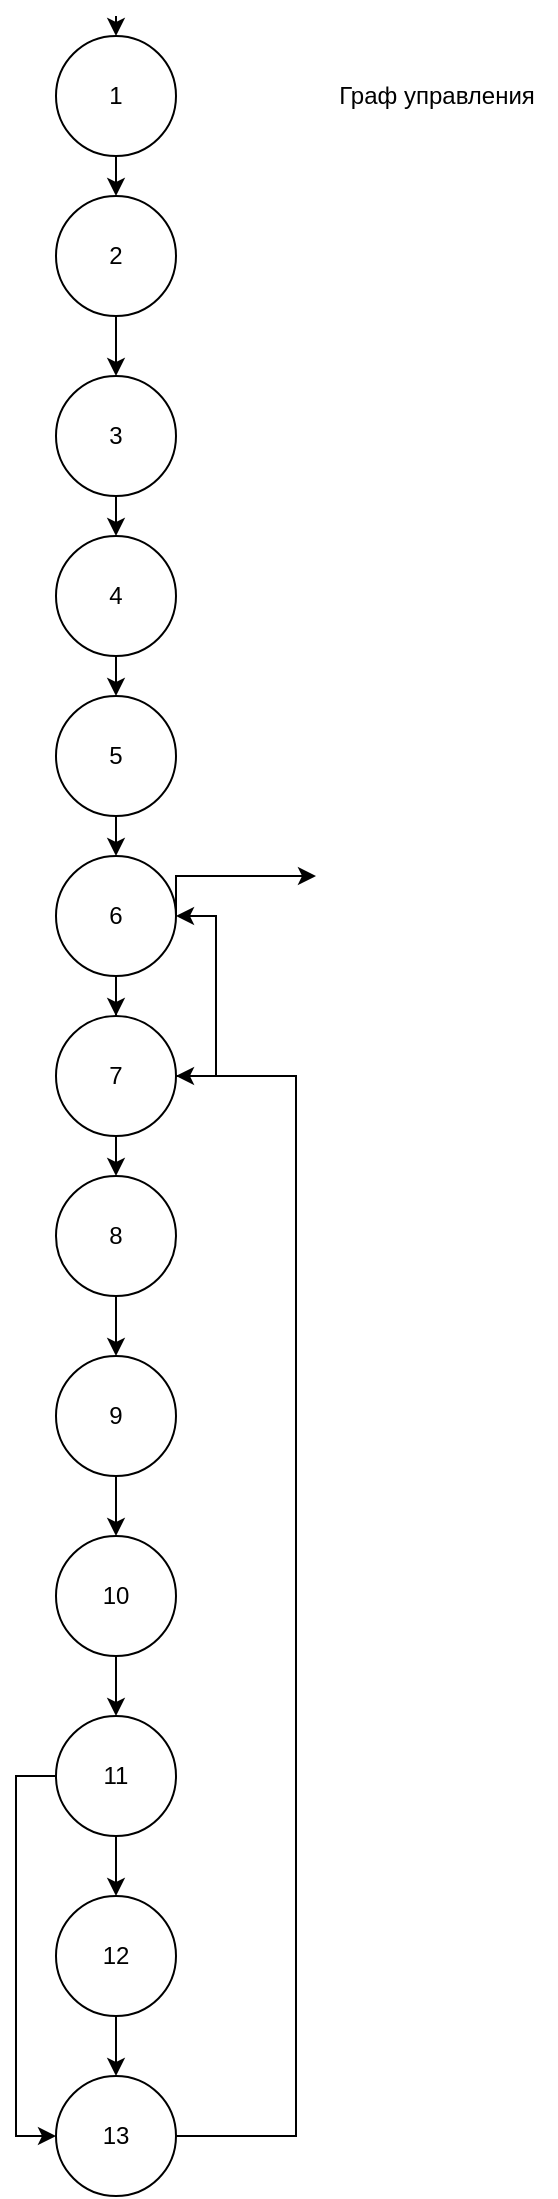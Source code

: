 <mxfile version="20.3.0" type="device"><diagram id="EsB_o2vAsmQd-TGkKmT6" name="Страница 1"><mxGraphModel dx="2557" dy="1318" grid="1" gridSize="10" guides="1" tooltips="1" connect="1" arrows="1" fold="1" page="1" pageScale="1" pageWidth="827" pageHeight="1169" math="0" shadow="0"><root><mxCell id="0"/><mxCell id="1" parent="0"/><mxCell id="108C5gt0q_L0b8XQMM3d-14" style="edgeStyle=orthogonalEdgeStyle;rounded=0;orthogonalLoop=1;jettySize=auto;html=1;exitX=0.5;exitY=1;exitDx=0;exitDy=0;entryX=0.5;entryY=0;entryDx=0;entryDy=0;" edge="1" parent="1" source="108C5gt0q_L0b8XQMM3d-1" target="108C5gt0q_L0b8XQMM3d-2"><mxGeometry relative="1" as="geometry"/></mxCell><mxCell id="108C5gt0q_L0b8XQMM3d-1" value="1" style="ellipse;whiteSpace=wrap;html=1;aspect=fixed;" vertex="1" parent="1"><mxGeometry x="370" y="20" width="60" height="60" as="geometry"/></mxCell><mxCell id="108C5gt0q_L0b8XQMM3d-15" style="edgeStyle=orthogonalEdgeStyle;rounded=0;orthogonalLoop=1;jettySize=auto;html=1;exitX=0.5;exitY=1;exitDx=0;exitDy=0;" edge="1" parent="1" source="108C5gt0q_L0b8XQMM3d-2" target="108C5gt0q_L0b8XQMM3d-10"><mxGeometry relative="1" as="geometry"/></mxCell><mxCell id="108C5gt0q_L0b8XQMM3d-2" value="2" style="ellipse;whiteSpace=wrap;html=1;aspect=fixed;" vertex="1" parent="1"><mxGeometry x="370" y="100" width="60" height="60" as="geometry"/></mxCell><mxCell id="108C5gt0q_L0b8XQMM3d-29" style="edgeStyle=orthogonalEdgeStyle;rounded=0;orthogonalLoop=1;jettySize=auto;html=1;exitX=1;exitY=0.5;exitDx=0;exitDy=0;entryX=1;entryY=0.5;entryDx=0;entryDy=0;" edge="1" parent="1" source="108C5gt0q_L0b8XQMM3d-3" target="108C5gt0q_L0b8XQMM3d-9"><mxGeometry relative="1" as="geometry"><Array as="points"><mxPoint x="490" y="1070"/><mxPoint x="490" y="540"/></Array></mxGeometry></mxCell><mxCell id="108C5gt0q_L0b8XQMM3d-3" value="13" style="ellipse;whiteSpace=wrap;html=1;aspect=fixed;" vertex="1" parent="1"><mxGeometry x="370" y="1040" width="60" height="60" as="geometry"/></mxCell><mxCell id="108C5gt0q_L0b8XQMM3d-23" style="edgeStyle=orthogonalEdgeStyle;rounded=0;orthogonalLoop=1;jettySize=auto;html=1;exitX=0.5;exitY=1;exitDx=0;exitDy=0;entryX=0.5;entryY=0;entryDx=0;entryDy=0;" edge="1" parent="1" source="108C5gt0q_L0b8XQMM3d-4" target="108C5gt0q_L0b8XQMM3d-5"><mxGeometry relative="1" as="geometry"/></mxCell><mxCell id="108C5gt0q_L0b8XQMM3d-30" style="edgeStyle=orthogonalEdgeStyle;rounded=0;orthogonalLoop=1;jettySize=auto;html=1;exitX=0;exitY=0.5;exitDx=0;exitDy=0;entryX=0;entryY=0.5;entryDx=0;entryDy=0;" edge="1" parent="1" source="108C5gt0q_L0b8XQMM3d-4" target="108C5gt0q_L0b8XQMM3d-3"><mxGeometry relative="1" as="geometry"/></mxCell><mxCell id="108C5gt0q_L0b8XQMM3d-4" value="11" style="ellipse;whiteSpace=wrap;html=1;aspect=fixed;" vertex="1" parent="1"><mxGeometry x="370" y="860" width="60" height="60" as="geometry"/></mxCell><mxCell id="108C5gt0q_L0b8XQMM3d-24" style="edgeStyle=orthogonalEdgeStyle;rounded=0;orthogonalLoop=1;jettySize=auto;html=1;exitX=0.5;exitY=1;exitDx=0;exitDy=0;" edge="1" parent="1" source="108C5gt0q_L0b8XQMM3d-5" target="108C5gt0q_L0b8XQMM3d-3"><mxGeometry relative="1" as="geometry"/></mxCell><mxCell id="108C5gt0q_L0b8XQMM3d-5" value="12" style="ellipse;whiteSpace=wrap;html=1;aspect=fixed;" vertex="1" parent="1"><mxGeometry x="370" y="950" width="60" height="60" as="geometry"/></mxCell><mxCell id="108C5gt0q_L0b8XQMM3d-22" style="edgeStyle=orthogonalEdgeStyle;rounded=0;orthogonalLoop=1;jettySize=auto;html=1;exitX=0.5;exitY=1;exitDx=0;exitDy=0;entryX=0.5;entryY=0;entryDx=0;entryDy=0;" edge="1" parent="1" source="108C5gt0q_L0b8XQMM3d-6" target="108C5gt0q_L0b8XQMM3d-4"><mxGeometry relative="1" as="geometry"/></mxCell><mxCell id="108C5gt0q_L0b8XQMM3d-6" value="10" style="ellipse;whiteSpace=wrap;html=1;aspect=fixed;" vertex="1" parent="1"><mxGeometry x="370" y="770" width="60" height="60" as="geometry"/></mxCell><mxCell id="108C5gt0q_L0b8XQMM3d-25" style="edgeStyle=orthogonalEdgeStyle;rounded=0;orthogonalLoop=1;jettySize=auto;html=1;exitX=0.5;exitY=1;exitDx=0;exitDy=0;entryX=0.5;entryY=0;entryDx=0;entryDy=0;" edge="1" parent="1" source="108C5gt0q_L0b8XQMM3d-7" target="108C5gt0q_L0b8XQMM3d-6"><mxGeometry relative="1" as="geometry"/></mxCell><mxCell id="108C5gt0q_L0b8XQMM3d-7" value="9" style="ellipse;whiteSpace=wrap;html=1;aspect=fixed;" vertex="1" parent="1"><mxGeometry x="370" y="680" width="60" height="60" as="geometry"/></mxCell><mxCell id="108C5gt0q_L0b8XQMM3d-21" style="edgeStyle=orthogonalEdgeStyle;rounded=0;orthogonalLoop=1;jettySize=auto;html=1;exitX=0.5;exitY=1;exitDx=0;exitDy=0;entryX=0.5;entryY=0;entryDx=0;entryDy=0;" edge="1" parent="1" source="108C5gt0q_L0b8XQMM3d-8" target="108C5gt0q_L0b8XQMM3d-7"><mxGeometry relative="1" as="geometry"/></mxCell><mxCell id="108C5gt0q_L0b8XQMM3d-8" value="8" style="ellipse;whiteSpace=wrap;html=1;aspect=fixed;" vertex="1" parent="1"><mxGeometry x="370" y="590" width="60" height="60" as="geometry"/></mxCell><mxCell id="108C5gt0q_L0b8XQMM3d-20" style="edgeStyle=orthogonalEdgeStyle;rounded=0;orthogonalLoop=1;jettySize=auto;html=1;exitX=0.5;exitY=1;exitDx=0;exitDy=0;entryX=0.5;entryY=0;entryDx=0;entryDy=0;" edge="1" parent="1" source="108C5gt0q_L0b8XQMM3d-9" target="108C5gt0q_L0b8XQMM3d-8"><mxGeometry relative="1" as="geometry"/></mxCell><mxCell id="108C5gt0q_L0b8XQMM3d-28" style="edgeStyle=orthogonalEdgeStyle;rounded=0;orthogonalLoop=1;jettySize=auto;html=1;exitX=1;exitY=0.5;exitDx=0;exitDy=0;entryX=1;entryY=0.5;entryDx=0;entryDy=0;" edge="1" parent="1" source="108C5gt0q_L0b8XQMM3d-9" target="108C5gt0q_L0b8XQMM3d-13"><mxGeometry relative="1" as="geometry"/></mxCell><mxCell id="108C5gt0q_L0b8XQMM3d-9" value="7" style="ellipse;whiteSpace=wrap;html=1;aspect=fixed;" vertex="1" parent="1"><mxGeometry x="370" y="510" width="60" height="60" as="geometry"/></mxCell><mxCell id="108C5gt0q_L0b8XQMM3d-16" style="edgeStyle=orthogonalEdgeStyle;rounded=0;orthogonalLoop=1;jettySize=auto;html=1;exitX=0.5;exitY=1;exitDx=0;exitDy=0;entryX=0.5;entryY=0;entryDx=0;entryDy=0;" edge="1" parent="1" source="108C5gt0q_L0b8XQMM3d-10" target="108C5gt0q_L0b8XQMM3d-11"><mxGeometry relative="1" as="geometry"/></mxCell><mxCell id="108C5gt0q_L0b8XQMM3d-10" value="3" style="ellipse;whiteSpace=wrap;html=1;aspect=fixed;" vertex="1" parent="1"><mxGeometry x="370" y="190" width="60" height="60" as="geometry"/></mxCell><mxCell id="108C5gt0q_L0b8XQMM3d-17" style="edgeStyle=orthogonalEdgeStyle;rounded=0;orthogonalLoop=1;jettySize=auto;html=1;exitX=0.5;exitY=1;exitDx=0;exitDy=0;entryX=0.5;entryY=0;entryDx=0;entryDy=0;" edge="1" parent="1" source="108C5gt0q_L0b8XQMM3d-11" target="108C5gt0q_L0b8XQMM3d-12"><mxGeometry relative="1" as="geometry"/></mxCell><mxCell id="108C5gt0q_L0b8XQMM3d-11" value="4" style="ellipse;whiteSpace=wrap;html=1;aspect=fixed;" vertex="1" parent="1"><mxGeometry x="370" y="270" width="60" height="60" as="geometry"/></mxCell><mxCell id="108C5gt0q_L0b8XQMM3d-18" style="edgeStyle=orthogonalEdgeStyle;rounded=0;orthogonalLoop=1;jettySize=auto;html=1;exitX=0.5;exitY=1;exitDx=0;exitDy=0;entryX=0.5;entryY=0;entryDx=0;entryDy=0;" edge="1" parent="1" source="108C5gt0q_L0b8XQMM3d-12" target="108C5gt0q_L0b8XQMM3d-13"><mxGeometry relative="1" as="geometry"/></mxCell><mxCell id="108C5gt0q_L0b8XQMM3d-12" value="5" style="ellipse;whiteSpace=wrap;html=1;aspect=fixed;" vertex="1" parent="1"><mxGeometry x="370" y="350" width="60" height="60" as="geometry"/></mxCell><mxCell id="108C5gt0q_L0b8XQMM3d-19" style="edgeStyle=orthogonalEdgeStyle;rounded=0;orthogonalLoop=1;jettySize=auto;html=1;exitX=0.5;exitY=1;exitDx=0;exitDy=0;" edge="1" parent="1" source="108C5gt0q_L0b8XQMM3d-13" target="108C5gt0q_L0b8XQMM3d-9"><mxGeometry relative="1" as="geometry"/></mxCell><mxCell id="108C5gt0q_L0b8XQMM3d-27" style="edgeStyle=orthogonalEdgeStyle;rounded=0;orthogonalLoop=1;jettySize=auto;html=1;exitX=1;exitY=0.5;exitDx=0;exitDy=0;" edge="1" parent="1" source="108C5gt0q_L0b8XQMM3d-13"><mxGeometry relative="1" as="geometry"><mxPoint x="500" y="440" as="targetPoint"/><Array as="points"><mxPoint x="430" y="440"/><mxPoint x="480" y="440"/></Array></mxGeometry></mxCell><mxCell id="108C5gt0q_L0b8XQMM3d-13" value="6" style="ellipse;whiteSpace=wrap;html=1;aspect=fixed;" vertex="1" parent="1"><mxGeometry x="370" y="430" width="60" height="60" as="geometry"/></mxCell><mxCell id="108C5gt0q_L0b8XQMM3d-26" value="" style="endArrow=classic;html=1;rounded=0;entryX=0.5;entryY=0;entryDx=0;entryDy=0;" edge="1" parent="1" target="108C5gt0q_L0b8XQMM3d-1"><mxGeometry width="50" height="50" relative="1" as="geometry"><mxPoint x="400" y="10" as="sourcePoint"/><mxPoint x="360" y="560" as="targetPoint"/></mxGeometry></mxCell><mxCell id="108C5gt0q_L0b8XQMM3d-31" value="Граф управления" style="text;html=1;align=center;verticalAlign=middle;resizable=0;points=[];autosize=1;strokeColor=none;fillColor=none;" vertex="1" parent="1"><mxGeometry x="500" y="35" width="120" height="30" as="geometry"/></mxCell></root></mxGraphModel></diagram></mxfile>